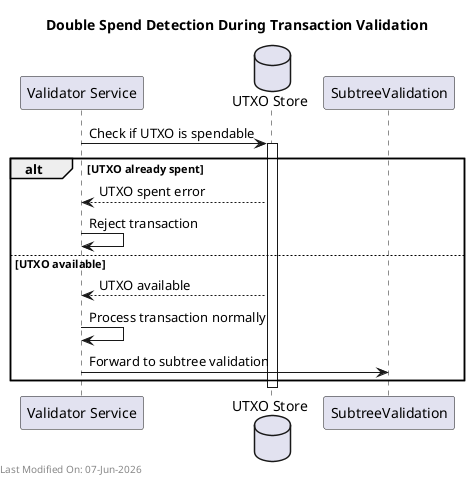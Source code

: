 @startuml double_spend_detection_validation
title Double Spend Detection During Transaction Validation

participant "Validator Service" as VS
database "UTXO Store" as UTXO
participant "SubtreeValidation" as SV

VS -> UTXO: Check if UTXO is spendable
activate UTXO

alt UTXO already spent
UTXO --> VS: UTXO spent error
VS -> VS: Reject transaction
else UTXO available
UTXO --> VS: UTXO available
VS -> VS: Process transaction normally
VS -> SV: Forward to subtree validation
end

deactivate UTXO

left footer Last Modified On: %date("dd-MMM-yyyy")
@enduml
